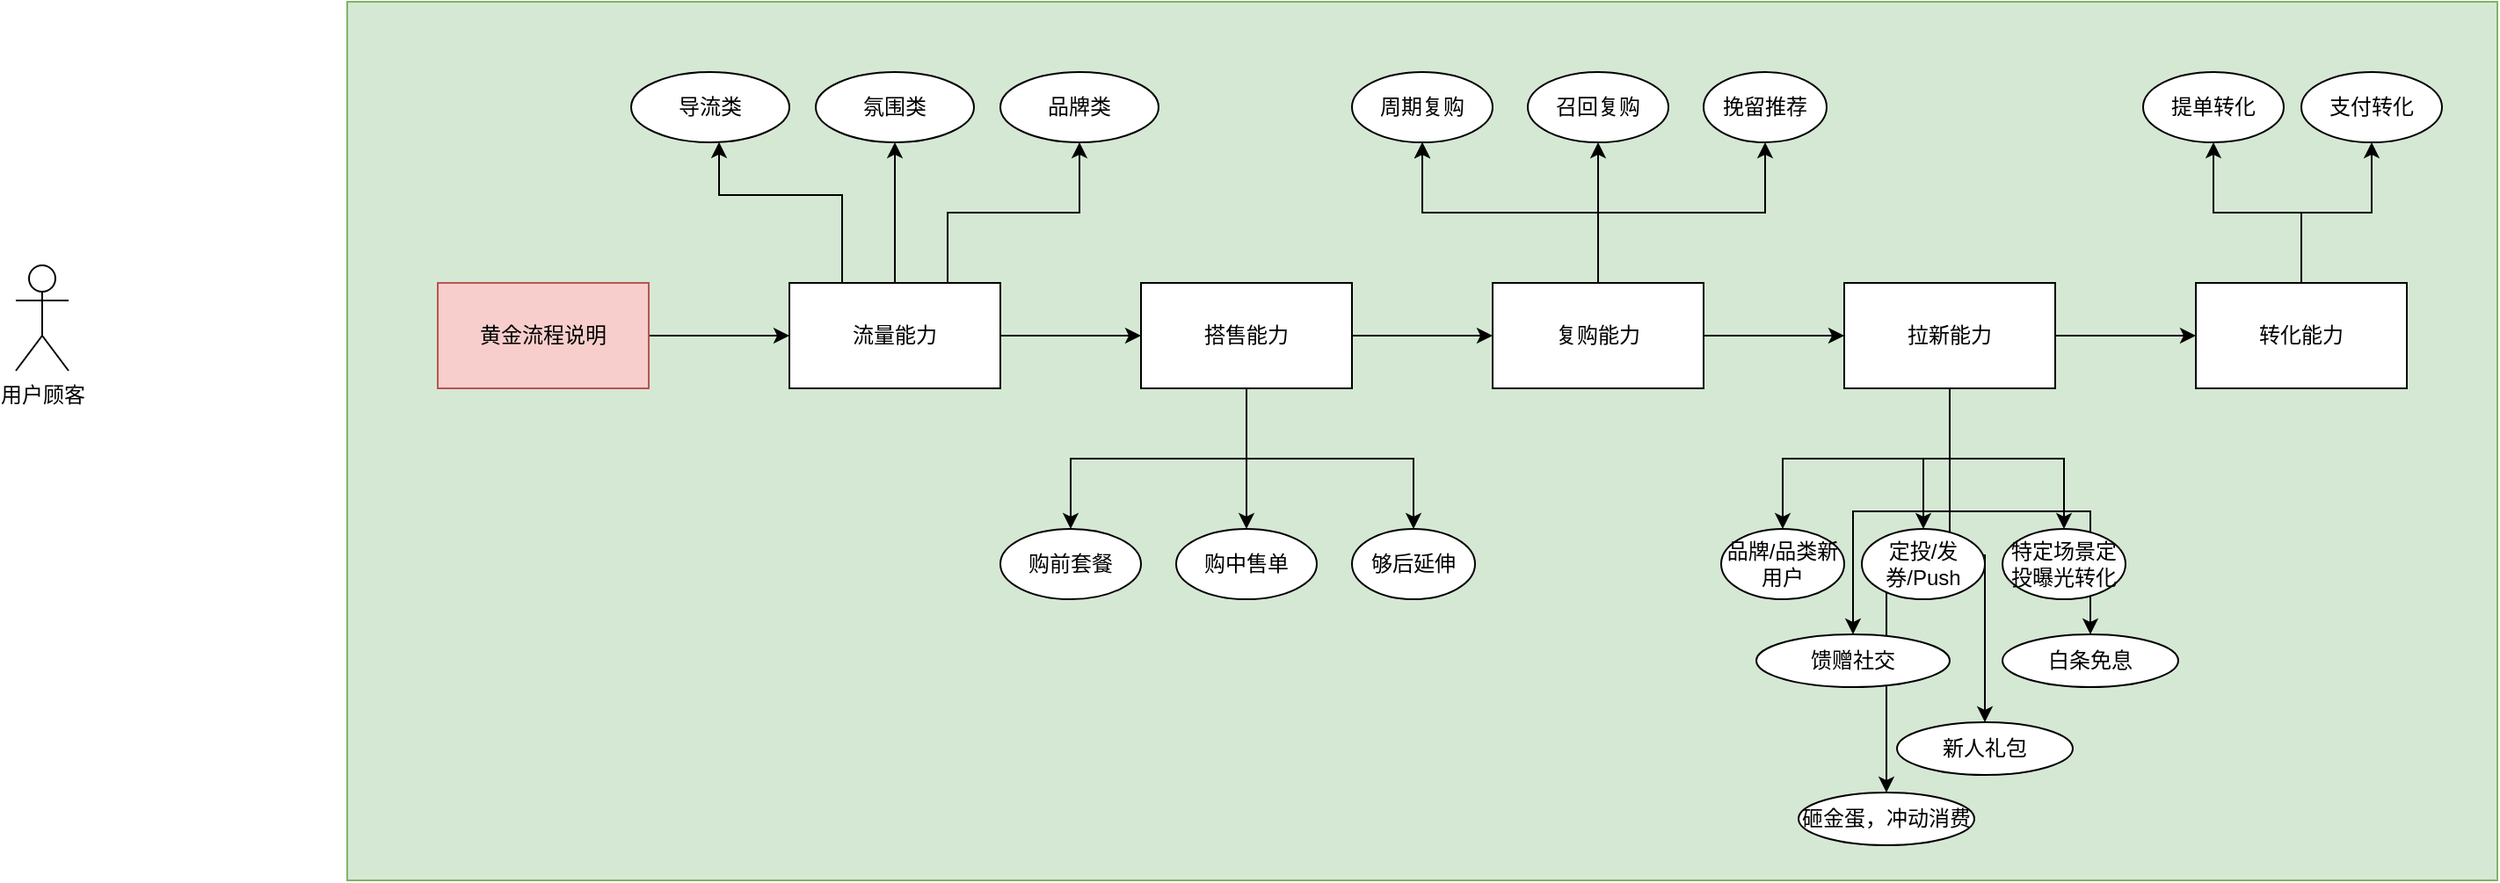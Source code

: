 <mxfile version="15.7.3" type="github">
  <diagram id="a9k5TePNvCTWr5P8WWCj" name="Page-1">
    <mxGraphModel dx="2889" dy="2323" grid="1" gridSize="10" guides="1" tooltips="1" connect="1" arrows="1" fold="1" page="1" pageScale="1" pageWidth="827" pageHeight="1169" math="0" shadow="0">
      <root>
        <mxCell id="0" />
        <mxCell id="1" parent="0" />
        <mxCell id="itukyr4UZlFDZJ1fapLR-49" value="" style="rounded=0;whiteSpace=wrap;html=1;fillColor=#d5e8d4;strokeColor=#82b366;" vertex="1" parent="1">
          <mxGeometry x="-411.5" y="-80" width="1223" height="500" as="geometry" />
        </mxCell>
        <mxCell id="itukyr4UZlFDZJ1fapLR-3" value="" style="edgeStyle=orthogonalEdgeStyle;rounded=0;orthogonalLoop=1;jettySize=auto;html=1;" edge="1" parent="1" source="itukyr4UZlFDZJ1fapLR-1" target="itukyr4UZlFDZJ1fapLR-2">
          <mxGeometry relative="1" as="geometry" />
        </mxCell>
        <mxCell id="itukyr4UZlFDZJ1fapLR-1" value="黄金流程说明" style="rounded=0;whiteSpace=wrap;html=1;fillColor=#f8cecc;strokeColor=#b85450;" vertex="1" parent="1">
          <mxGeometry x="-360" y="80" width="120" height="60" as="geometry" />
        </mxCell>
        <mxCell id="itukyr4UZlFDZJ1fapLR-5" value="" style="edgeStyle=orthogonalEdgeStyle;rounded=0;orthogonalLoop=1;jettySize=auto;html=1;" edge="1" parent="1" source="itukyr4UZlFDZJ1fapLR-2" target="itukyr4UZlFDZJ1fapLR-4">
          <mxGeometry relative="1" as="geometry" />
        </mxCell>
        <mxCell id="itukyr4UZlFDZJ1fapLR-13" value="" style="edgeStyle=orthogonalEdgeStyle;rounded=0;orthogonalLoop=1;jettySize=auto;html=1;" edge="1" parent="1" source="itukyr4UZlFDZJ1fapLR-2" target="itukyr4UZlFDZJ1fapLR-12">
          <mxGeometry relative="1" as="geometry">
            <Array as="points">
              <mxPoint x="-130" y="30" />
              <mxPoint x="-200" y="30" />
            </Array>
          </mxGeometry>
        </mxCell>
        <mxCell id="itukyr4UZlFDZJ1fapLR-2" value="流量能力" style="rounded=0;whiteSpace=wrap;html=1;" vertex="1" parent="1">
          <mxGeometry x="-160" y="80" width="120" height="60" as="geometry" />
        </mxCell>
        <mxCell id="itukyr4UZlFDZJ1fapLR-7" value="" style="edgeStyle=orthogonalEdgeStyle;rounded=0;orthogonalLoop=1;jettySize=auto;html=1;" edge="1" parent="1" source="itukyr4UZlFDZJ1fapLR-4" target="itukyr4UZlFDZJ1fapLR-6">
          <mxGeometry relative="1" as="geometry" />
        </mxCell>
        <mxCell id="itukyr4UZlFDZJ1fapLR-19" value="" style="edgeStyle=orthogonalEdgeStyle;rounded=0;orthogonalLoop=1;jettySize=auto;html=1;" edge="1" parent="1" source="itukyr4UZlFDZJ1fapLR-4" target="itukyr4UZlFDZJ1fapLR-18">
          <mxGeometry relative="1" as="geometry" />
        </mxCell>
        <mxCell id="itukyr4UZlFDZJ1fapLR-21" value="" style="edgeStyle=orthogonalEdgeStyle;rounded=0;orthogonalLoop=1;jettySize=auto;html=1;" edge="1" parent="1" source="itukyr4UZlFDZJ1fapLR-4" target="itukyr4UZlFDZJ1fapLR-20">
          <mxGeometry relative="1" as="geometry" />
        </mxCell>
        <mxCell id="itukyr4UZlFDZJ1fapLR-23" value="" style="edgeStyle=orthogonalEdgeStyle;rounded=0;orthogonalLoop=1;jettySize=auto;html=1;" edge="1" parent="1" source="itukyr4UZlFDZJ1fapLR-4" target="itukyr4UZlFDZJ1fapLR-22">
          <mxGeometry relative="1" as="geometry" />
        </mxCell>
        <mxCell id="itukyr4UZlFDZJ1fapLR-4" value="搭售能力" style="rounded=0;whiteSpace=wrap;html=1;" vertex="1" parent="1">
          <mxGeometry x="40" y="80" width="120" height="60" as="geometry" />
        </mxCell>
        <mxCell id="itukyr4UZlFDZJ1fapLR-9" value="" style="edgeStyle=orthogonalEdgeStyle;rounded=0;orthogonalLoop=1;jettySize=auto;html=1;" edge="1" parent="1" source="itukyr4UZlFDZJ1fapLR-6" target="itukyr4UZlFDZJ1fapLR-8">
          <mxGeometry relative="1" as="geometry" />
        </mxCell>
        <mxCell id="itukyr4UZlFDZJ1fapLR-25" value="" style="edgeStyle=orthogonalEdgeStyle;rounded=0;orthogonalLoop=1;jettySize=auto;html=1;" edge="1" parent="1" source="itukyr4UZlFDZJ1fapLR-6" target="itukyr4UZlFDZJ1fapLR-24">
          <mxGeometry relative="1" as="geometry" />
        </mxCell>
        <mxCell id="itukyr4UZlFDZJ1fapLR-26" value="" style="edgeStyle=orthogonalEdgeStyle;rounded=0;orthogonalLoop=1;jettySize=auto;html=1;" edge="1" parent="1" source="itukyr4UZlFDZJ1fapLR-6" target="itukyr4UZlFDZJ1fapLR-24">
          <mxGeometry relative="1" as="geometry" />
        </mxCell>
        <mxCell id="itukyr4UZlFDZJ1fapLR-28" value="" style="edgeStyle=orthogonalEdgeStyle;rounded=0;orthogonalLoop=1;jettySize=auto;html=1;" edge="1" parent="1" source="itukyr4UZlFDZJ1fapLR-6" target="itukyr4UZlFDZJ1fapLR-27">
          <mxGeometry relative="1" as="geometry" />
        </mxCell>
        <mxCell id="itukyr4UZlFDZJ1fapLR-30" value="" style="edgeStyle=orthogonalEdgeStyle;rounded=0;orthogonalLoop=1;jettySize=auto;html=1;" edge="1" parent="1" source="itukyr4UZlFDZJ1fapLR-6" target="itukyr4UZlFDZJ1fapLR-29">
          <mxGeometry relative="1" as="geometry" />
        </mxCell>
        <mxCell id="itukyr4UZlFDZJ1fapLR-6" value="复购能力" style="rounded=0;whiteSpace=wrap;html=1;" vertex="1" parent="1">
          <mxGeometry x="240" y="80" width="120" height="60" as="geometry" />
        </mxCell>
        <mxCell id="itukyr4UZlFDZJ1fapLR-11" value="" style="edgeStyle=orthogonalEdgeStyle;rounded=0;orthogonalLoop=1;jettySize=auto;html=1;" edge="1" parent="1" source="itukyr4UZlFDZJ1fapLR-8" target="itukyr4UZlFDZJ1fapLR-10">
          <mxGeometry relative="1" as="geometry" />
        </mxCell>
        <mxCell id="itukyr4UZlFDZJ1fapLR-36" value="" style="edgeStyle=orthogonalEdgeStyle;rounded=0;orthogonalLoop=1;jettySize=auto;html=1;" edge="1" parent="1" source="itukyr4UZlFDZJ1fapLR-8" target="itukyr4UZlFDZJ1fapLR-35">
          <mxGeometry relative="1" as="geometry" />
        </mxCell>
        <mxCell id="itukyr4UZlFDZJ1fapLR-38" value="" style="edgeStyle=orthogonalEdgeStyle;rounded=0;orthogonalLoop=1;jettySize=auto;html=1;" edge="1" parent="1" source="itukyr4UZlFDZJ1fapLR-8" target="itukyr4UZlFDZJ1fapLR-37">
          <mxGeometry relative="1" as="geometry" />
        </mxCell>
        <mxCell id="itukyr4UZlFDZJ1fapLR-40" value="" style="edgeStyle=orthogonalEdgeStyle;rounded=0;orthogonalLoop=1;jettySize=auto;html=1;" edge="1" parent="1" source="itukyr4UZlFDZJ1fapLR-8" target="itukyr4UZlFDZJ1fapLR-39">
          <mxGeometry relative="1" as="geometry" />
        </mxCell>
        <mxCell id="itukyr4UZlFDZJ1fapLR-42" value="" style="edgeStyle=orthogonalEdgeStyle;rounded=0;orthogonalLoop=1;jettySize=auto;html=1;" edge="1" parent="1" source="itukyr4UZlFDZJ1fapLR-8" target="itukyr4UZlFDZJ1fapLR-41">
          <mxGeometry relative="1" as="geometry" />
        </mxCell>
        <mxCell id="itukyr4UZlFDZJ1fapLR-44" value="" style="edgeStyle=orthogonalEdgeStyle;rounded=0;orthogonalLoop=1;jettySize=auto;html=1;" edge="1" parent="1" source="itukyr4UZlFDZJ1fapLR-8" target="itukyr4UZlFDZJ1fapLR-43">
          <mxGeometry relative="1" as="geometry" />
        </mxCell>
        <mxCell id="itukyr4UZlFDZJ1fapLR-46" value="" style="edgeStyle=orthogonalEdgeStyle;rounded=0;orthogonalLoop=1;jettySize=auto;html=1;" edge="1" parent="1" source="itukyr4UZlFDZJ1fapLR-8" target="itukyr4UZlFDZJ1fapLR-45">
          <mxGeometry relative="1" as="geometry" />
        </mxCell>
        <mxCell id="itukyr4UZlFDZJ1fapLR-48" value="" style="edgeStyle=orthogonalEdgeStyle;rounded=0;orthogonalLoop=1;jettySize=auto;html=1;" edge="1" parent="1" source="itukyr4UZlFDZJ1fapLR-8" target="itukyr4UZlFDZJ1fapLR-47">
          <mxGeometry relative="1" as="geometry" />
        </mxCell>
        <mxCell id="itukyr4UZlFDZJ1fapLR-8" value="拉新能力" style="rounded=0;whiteSpace=wrap;html=1;" vertex="1" parent="1">
          <mxGeometry x="440" y="80" width="120" height="60" as="geometry" />
        </mxCell>
        <mxCell id="itukyr4UZlFDZJ1fapLR-32" value="" style="edgeStyle=orthogonalEdgeStyle;rounded=0;orthogonalLoop=1;jettySize=auto;html=1;" edge="1" parent="1" source="itukyr4UZlFDZJ1fapLR-10" target="itukyr4UZlFDZJ1fapLR-31">
          <mxGeometry relative="1" as="geometry" />
        </mxCell>
        <mxCell id="itukyr4UZlFDZJ1fapLR-34" value="" style="edgeStyle=orthogonalEdgeStyle;rounded=0;orthogonalLoop=1;jettySize=auto;html=1;" edge="1" parent="1" source="itukyr4UZlFDZJ1fapLR-10" target="itukyr4UZlFDZJ1fapLR-33">
          <mxGeometry relative="1" as="geometry" />
        </mxCell>
        <mxCell id="itukyr4UZlFDZJ1fapLR-10" value="转化能力" style="rounded=0;whiteSpace=wrap;html=1;" vertex="1" parent="1">
          <mxGeometry x="640" y="80" width="120" height="60" as="geometry" />
        </mxCell>
        <mxCell id="itukyr4UZlFDZJ1fapLR-15" value="" style="edgeStyle=orthogonalEdgeStyle;rounded=0;orthogonalLoop=1;jettySize=auto;html=1;exitX=0.5;exitY=0;exitDx=0;exitDy=0;" edge="1" parent="1" source="itukyr4UZlFDZJ1fapLR-2" target="itukyr4UZlFDZJ1fapLR-14">
          <mxGeometry relative="1" as="geometry" />
        </mxCell>
        <mxCell id="itukyr4UZlFDZJ1fapLR-12" value="导流类" style="ellipse;whiteSpace=wrap;html=1;rounded=0;" vertex="1" parent="1">
          <mxGeometry x="-250" y="-40" width="90" height="40" as="geometry" />
        </mxCell>
        <mxCell id="itukyr4UZlFDZJ1fapLR-17" value="" style="edgeStyle=orthogonalEdgeStyle;rounded=0;orthogonalLoop=1;jettySize=auto;html=1;exitX=0.75;exitY=0;exitDx=0;exitDy=0;" edge="1" parent="1" source="itukyr4UZlFDZJ1fapLR-2" target="itukyr4UZlFDZJ1fapLR-16">
          <mxGeometry relative="1" as="geometry" />
        </mxCell>
        <mxCell id="itukyr4UZlFDZJ1fapLR-14" value="氛围类" style="ellipse;whiteSpace=wrap;html=1;rounded=0;" vertex="1" parent="1">
          <mxGeometry x="-145" y="-40" width="90" height="40" as="geometry" />
        </mxCell>
        <mxCell id="itukyr4UZlFDZJ1fapLR-16" value="品牌类" style="ellipse;whiteSpace=wrap;html=1;rounded=0;" vertex="1" parent="1">
          <mxGeometry x="-40" y="-40" width="90" height="40" as="geometry" />
        </mxCell>
        <mxCell id="itukyr4UZlFDZJ1fapLR-18" value="购前套餐" style="ellipse;whiteSpace=wrap;html=1;rounded=0;" vertex="1" parent="1">
          <mxGeometry x="-40" y="220" width="80" height="40" as="geometry" />
        </mxCell>
        <mxCell id="itukyr4UZlFDZJ1fapLR-20" value="购中售单" style="ellipse;whiteSpace=wrap;html=1;rounded=0;" vertex="1" parent="1">
          <mxGeometry x="60" y="220" width="80" height="40" as="geometry" />
        </mxCell>
        <mxCell id="itukyr4UZlFDZJ1fapLR-22" value="够后延伸" style="ellipse;whiteSpace=wrap;html=1;rounded=0;" vertex="1" parent="1">
          <mxGeometry x="160" y="220" width="70" height="40" as="geometry" />
        </mxCell>
        <mxCell id="itukyr4UZlFDZJ1fapLR-24" value="周期复购" style="ellipse;whiteSpace=wrap;html=1;rounded=0;" vertex="1" parent="1">
          <mxGeometry x="160" y="-40" width="80" height="40" as="geometry" />
        </mxCell>
        <mxCell id="itukyr4UZlFDZJ1fapLR-27" value="召回复购" style="ellipse;whiteSpace=wrap;html=1;rounded=0;" vertex="1" parent="1">
          <mxGeometry x="260" y="-40" width="80" height="40" as="geometry" />
        </mxCell>
        <mxCell id="itukyr4UZlFDZJ1fapLR-29" value="挽留推荐" style="ellipse;whiteSpace=wrap;html=1;rounded=0;" vertex="1" parent="1">
          <mxGeometry x="360" y="-40" width="70" height="40" as="geometry" />
        </mxCell>
        <mxCell id="itukyr4UZlFDZJ1fapLR-31" value="提单转化" style="ellipse;whiteSpace=wrap;html=1;rounded=0;" vertex="1" parent="1">
          <mxGeometry x="610" y="-40" width="80" height="40" as="geometry" />
        </mxCell>
        <mxCell id="itukyr4UZlFDZJ1fapLR-33" value="支付转化" style="ellipse;whiteSpace=wrap;html=1;rounded=0;" vertex="1" parent="1">
          <mxGeometry x="700" y="-40" width="80" height="40" as="geometry" />
        </mxCell>
        <mxCell id="itukyr4UZlFDZJ1fapLR-35" value="品牌/品类新用户" style="ellipse;whiteSpace=wrap;html=1;rounded=0;" vertex="1" parent="1">
          <mxGeometry x="370" y="220" width="70" height="40" as="geometry" />
        </mxCell>
        <mxCell id="itukyr4UZlFDZJ1fapLR-37" value="定投/发券/Push" style="ellipse;whiteSpace=wrap;html=1;rounded=0;" vertex="1" parent="1">
          <mxGeometry x="450" y="220" width="70" height="40" as="geometry" />
        </mxCell>
        <mxCell id="itukyr4UZlFDZJ1fapLR-39" value="特定场景定投曝光转化" style="ellipse;whiteSpace=wrap;html=1;rounded=0;" vertex="1" parent="1">
          <mxGeometry x="530" y="220" width="70" height="40" as="geometry" />
        </mxCell>
        <mxCell id="itukyr4UZlFDZJ1fapLR-41" value="馈赠社交" style="ellipse;whiteSpace=wrap;html=1;rounded=0;" vertex="1" parent="1">
          <mxGeometry x="390" y="280" width="110" height="30" as="geometry" />
        </mxCell>
        <mxCell id="itukyr4UZlFDZJ1fapLR-43" value="新人礼包" style="ellipse;whiteSpace=wrap;html=1;rounded=0;" vertex="1" parent="1">
          <mxGeometry x="470" y="330" width="100" height="30" as="geometry" />
        </mxCell>
        <mxCell id="itukyr4UZlFDZJ1fapLR-45" value="白条免息" style="ellipse;whiteSpace=wrap;html=1;rounded=0;" vertex="1" parent="1">
          <mxGeometry x="530" y="280" width="100" height="30" as="geometry" />
        </mxCell>
        <mxCell id="itukyr4UZlFDZJ1fapLR-47" value="砸金蛋，冲动消费" style="ellipse;whiteSpace=wrap;html=1;rounded=0;" vertex="1" parent="1">
          <mxGeometry x="414" y="370" width="100" height="30" as="geometry" />
        </mxCell>
        <mxCell id="itukyr4UZlFDZJ1fapLR-52" value="用户顾客" style="shape=umlActor;verticalLabelPosition=bottom;verticalAlign=top;html=1;outlineConnect=0;" vertex="1" parent="1">
          <mxGeometry x="-600" y="70" width="30" height="60" as="geometry" />
        </mxCell>
      </root>
    </mxGraphModel>
  </diagram>
</mxfile>
